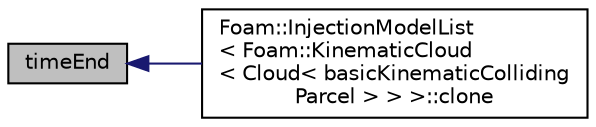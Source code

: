 digraph "timeEnd"
{
  bgcolor="transparent";
  edge [fontname="Helvetica",fontsize="10",labelfontname="Helvetica",labelfontsize="10"];
  node [fontname="Helvetica",fontsize="10",shape=record];
  rankdir="LR";
  Node1 [label="timeEnd",height=0.2,width=0.4,color="black", fillcolor="grey75", style="filled", fontcolor="black"];
  Node1 -> Node2 [dir="back",color="midnightblue",fontsize="10",style="solid",fontname="Helvetica"];
  Node2 [label="Foam::InjectionModelList\l\< Foam::KinematicCloud\l\< Cloud\< basicKinematicColliding\lParcel \> \> \>::clone",height=0.2,width=0.4,color="black",URL="$a01122.html#a79967c7d93cb290c424e1444a144c059",tooltip="Construct and return a clone. "];
}
